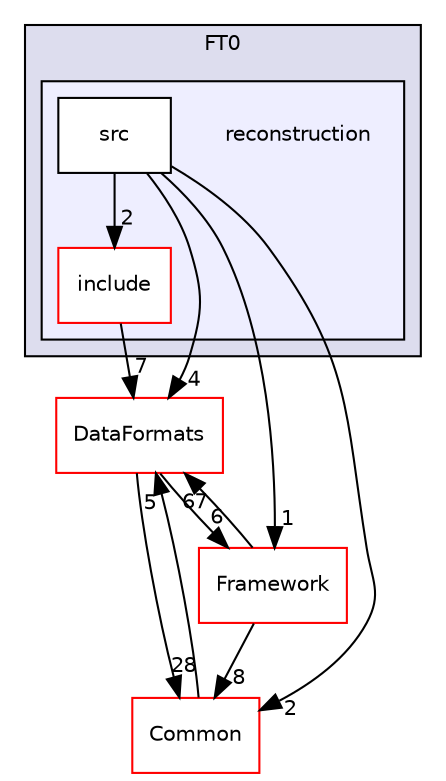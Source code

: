 digraph "/home/travis/build/AliceO2Group/AliceO2/Detectors/FIT/FT0/reconstruction" {
  bgcolor=transparent;
  compound=true
  node [ fontsize="10", fontname="Helvetica"];
  edge [ labelfontsize="10", labelfontname="Helvetica"];
  subgraph clusterdir_732f729910dd598014f768fa2866f334 {
    graph [ bgcolor="#ddddee", pencolor="black", label="FT0" fontname="Helvetica", fontsize="10", URL="dir_732f729910dd598014f768fa2866f334.html"]
  subgraph clusterdir_ca639a046a87a9287b3468a6ba2bbef1 {
    graph [ bgcolor="#eeeeff", pencolor="black", label="" URL="dir_ca639a046a87a9287b3468a6ba2bbef1.html"];
    dir_ca639a046a87a9287b3468a6ba2bbef1 [shape=plaintext label="reconstruction"];
    dir_ee46b747e1abe6c555594e61ae5c8c00 [shape=box label="include" color="red" fillcolor="white" style="filled" URL="dir_ee46b747e1abe6c555594e61ae5c8c00.html"];
    dir_1b6b29fc497b523a5fbcdcf4771534fb [shape=box label="src" color="black" fillcolor="white" style="filled" URL="dir_1b6b29fc497b523a5fbcdcf4771534fb.html"];
  }
  }
  dir_4ab6b4cc6a7edbff49100e9123df213f [shape=box label="Common" color="red" URL="dir_4ab6b4cc6a7edbff49100e9123df213f.html"];
  dir_bcbb2cf9a3d3d83e5515c82071a07177 [shape=box label="Framework" color="red" URL="dir_bcbb2cf9a3d3d83e5515c82071a07177.html"];
  dir_2171f7ec022c5423887b07c69b2f5b48 [shape=box label="DataFormats" color="red" URL="dir_2171f7ec022c5423887b07c69b2f5b48.html"];
  dir_1b6b29fc497b523a5fbcdcf4771534fb->dir_4ab6b4cc6a7edbff49100e9123df213f [headlabel="2", labeldistance=1.5 headhref="dir_000380_000009.html"];
  dir_1b6b29fc497b523a5fbcdcf4771534fb->dir_ee46b747e1abe6c555594e61ae5c8c00 [headlabel="2", labeldistance=1.5 headhref="dir_000380_000378.html"];
  dir_1b6b29fc497b523a5fbcdcf4771534fb->dir_bcbb2cf9a3d3d83e5515c82071a07177 [headlabel="1", labeldistance=1.5 headhref="dir_000380_000028.html"];
  dir_1b6b29fc497b523a5fbcdcf4771534fb->dir_2171f7ec022c5423887b07c69b2f5b48 [headlabel="4", labeldistance=1.5 headhref="dir_000380_000052.html"];
  dir_4ab6b4cc6a7edbff49100e9123df213f->dir_2171f7ec022c5423887b07c69b2f5b48 [headlabel="5", labeldistance=1.5 headhref="dir_000009_000052.html"];
  dir_ee46b747e1abe6c555594e61ae5c8c00->dir_2171f7ec022c5423887b07c69b2f5b48 [headlabel="7", labeldistance=1.5 headhref="dir_000378_000052.html"];
  dir_bcbb2cf9a3d3d83e5515c82071a07177->dir_4ab6b4cc6a7edbff49100e9123df213f [headlabel="8", labeldistance=1.5 headhref="dir_000028_000009.html"];
  dir_bcbb2cf9a3d3d83e5515c82071a07177->dir_2171f7ec022c5423887b07c69b2f5b48 [headlabel="67", labeldistance=1.5 headhref="dir_000028_000052.html"];
  dir_2171f7ec022c5423887b07c69b2f5b48->dir_4ab6b4cc6a7edbff49100e9123df213f [headlabel="28", labeldistance=1.5 headhref="dir_000052_000009.html"];
  dir_2171f7ec022c5423887b07c69b2f5b48->dir_bcbb2cf9a3d3d83e5515c82071a07177 [headlabel="6", labeldistance=1.5 headhref="dir_000052_000028.html"];
}
